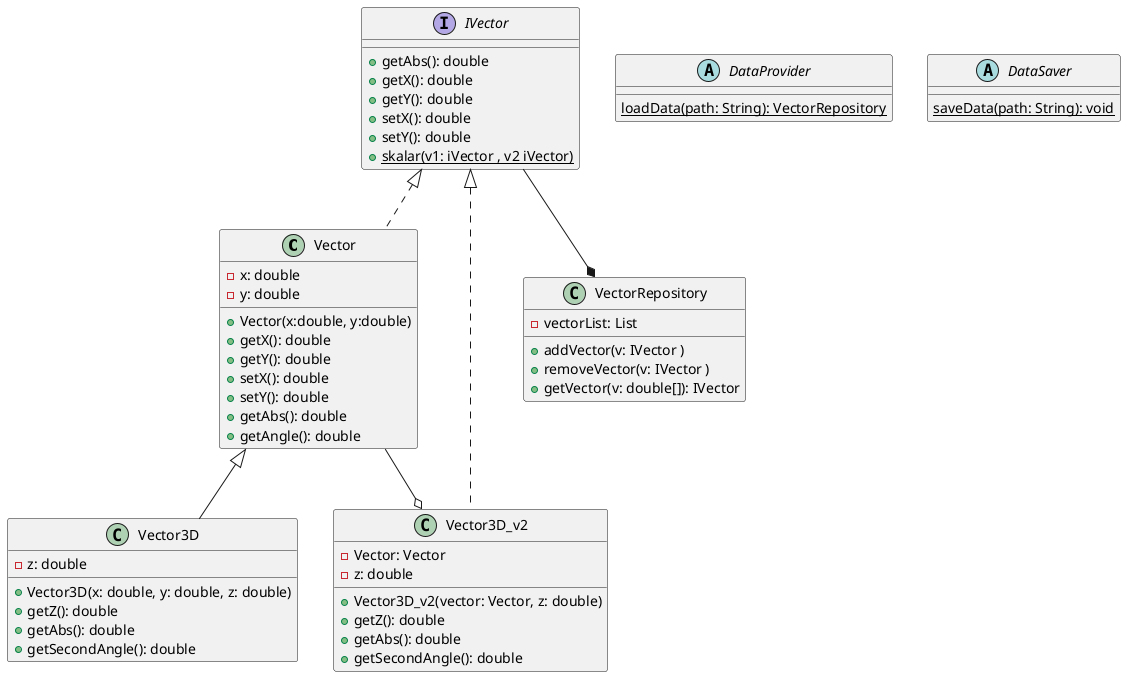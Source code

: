 @startuml
class Vector implements IVector {

    -x: double
    -y: double

    + Vector(x:double, y:double)
    + getX(): double
    + getY(): double
    + setX(): double
    + setY(): double
    + getAbs(): double
    + getAngle(): double
}
interface IVector {
    + getAbs(): double
    + getX(): double
    + getY(): double
    + setX(): double
    + setY(): double
    + {static} skalar(v1: iVector , v2 iVector)
}

class Vector3D extends Vector{
    - z: double

    + Vector3D(x: double, y: double, z: double)
    + getZ(): double
    + getAbs(): double
    + getSecondAngle(): double
}
class Vector3D_v2 implements IVector {
    - Vector: Vector
    - z: double

    + Vector3D_v2(vector: Vector, z: double)
    + getZ(): double
    + getAbs(): double
    + getSecondAngle(): double
}
Vector --o Vector3D_v2
IVector --* VectorRepository

class VectorRepository {
    - vectorList: List
    + addVector(v: IVector )
    + removeVector(v: IVector )
    + getVector(v: double[]): IVector
}
abstract class DataProvider {
    {static} loadData(path: String): VectorRepository
}
abstract class DataSaver {
    {static} saveData(path: String): void
}
@enduml
     -sina = a / c= y / |V| = y/sqrt(x^2 + y^2)

       a |_\ c
          b
